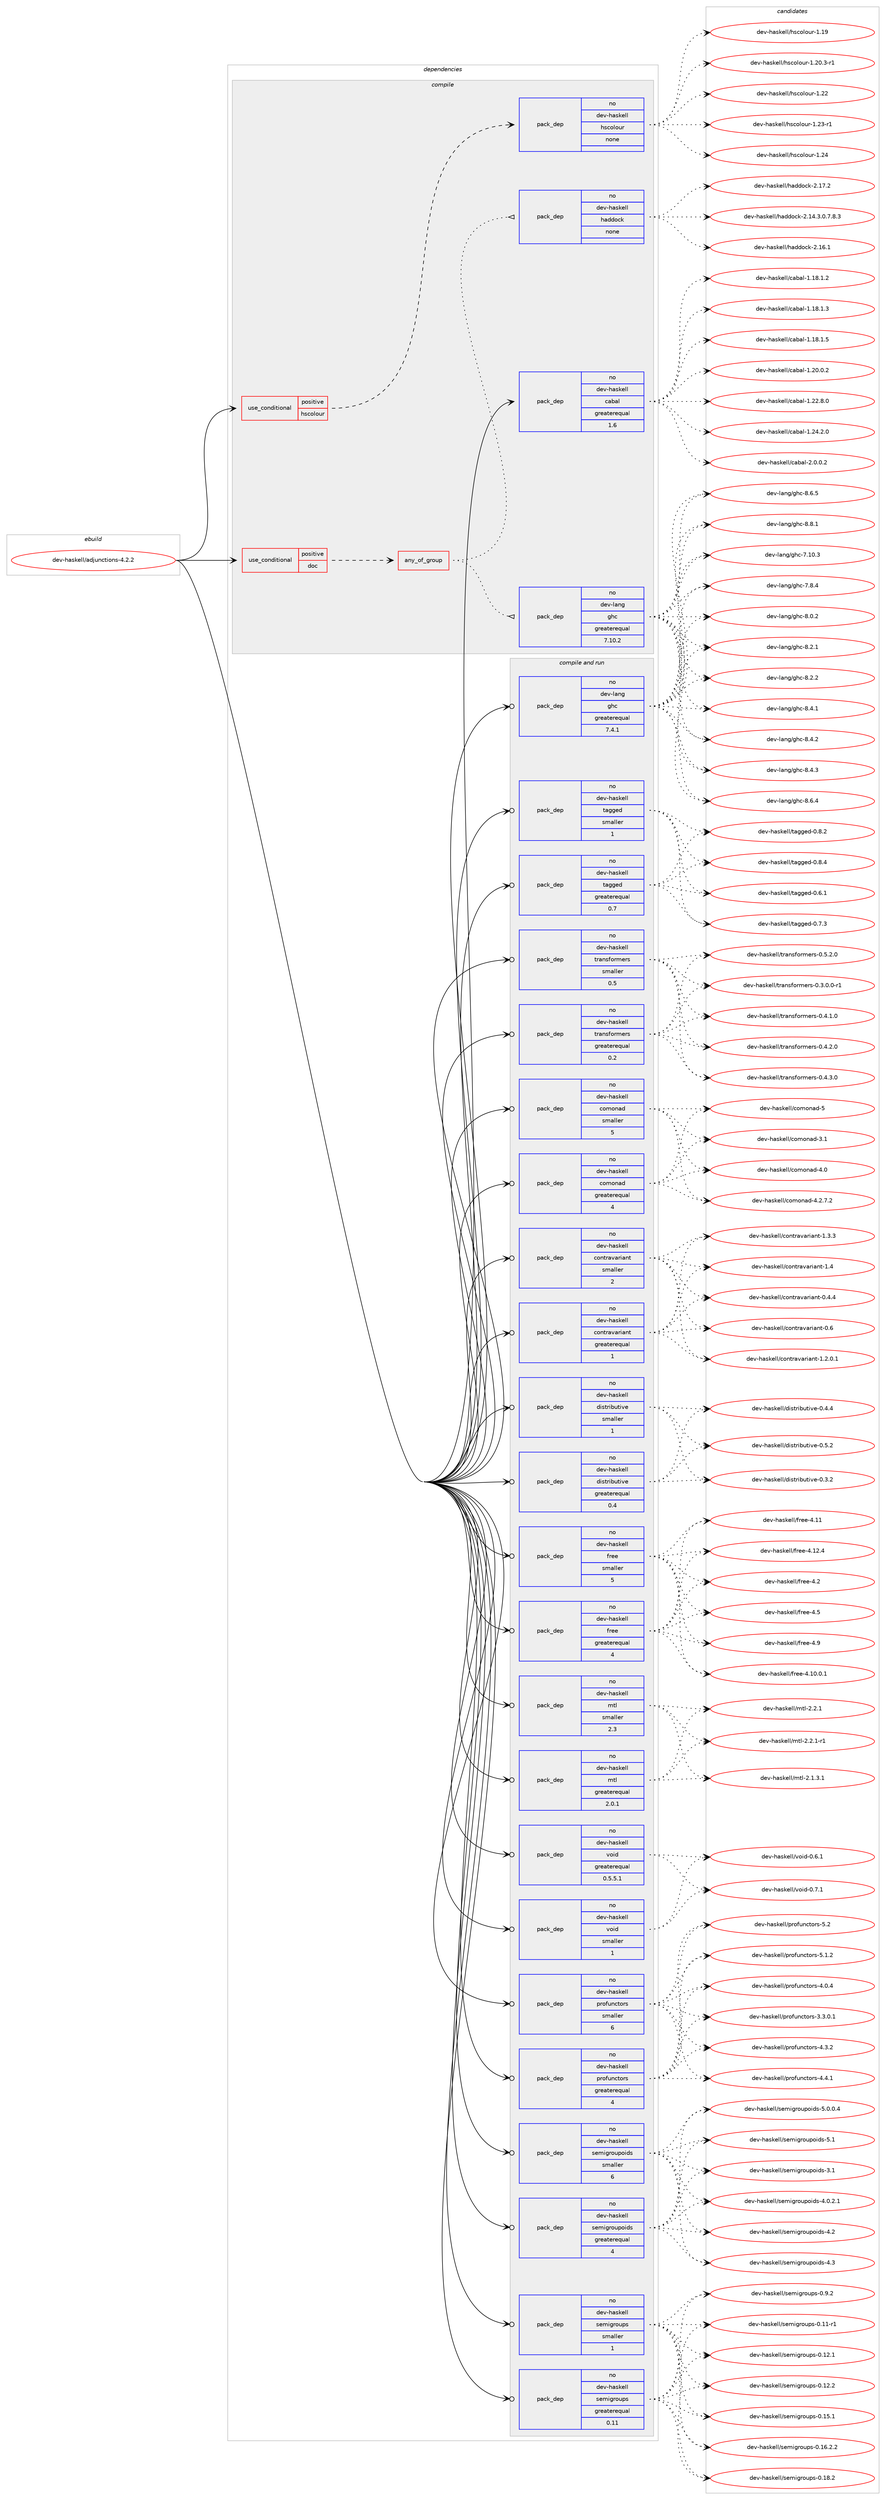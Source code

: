 digraph prolog {

# *************
# Graph options
# *************

newrank=true;
concentrate=true;
compound=true;
graph [rankdir=LR,fontname=Helvetica,fontsize=10,ranksep=1.5];#, ranksep=2.5, nodesep=0.2];
edge  [arrowhead=vee];
node  [fontname=Helvetica,fontsize=10];

# **********
# The ebuild
# **********

subgraph cluster_leftcol {
color=gray;
rank=same;
label=<<i>ebuild</i>>;
id [label="dev-haskell/adjunctions-4.2.2", color=red, width=4, href="../dev-haskell/adjunctions-4.2.2.svg"];
}

# ****************
# The dependencies
# ****************

subgraph cluster_midcol {
color=gray;
label=<<i>dependencies</i>>;
subgraph cluster_compile {
fillcolor="#eeeeee";
style=filled;
label=<<i>compile</i>>;
subgraph cond124630 {
dependency525596 [label=<<TABLE BORDER="0" CELLBORDER="1" CELLSPACING="0" CELLPADDING="4"><TR><TD ROWSPAN="3" CELLPADDING="10">use_conditional</TD></TR><TR><TD>positive</TD></TR><TR><TD>doc</TD></TR></TABLE>>, shape=none, color=red];
subgraph any9437 {
dependency525597 [label=<<TABLE BORDER="0" CELLBORDER="1" CELLSPACING="0" CELLPADDING="4"><TR><TD CELLPADDING="10">any_of_group</TD></TR></TABLE>>, shape=none, color=red];subgraph pack391172 {
dependency525598 [label=<<TABLE BORDER="0" CELLBORDER="1" CELLSPACING="0" CELLPADDING="4" WIDTH="220"><TR><TD ROWSPAN="6" CELLPADDING="30">pack_dep</TD></TR><TR><TD WIDTH="110">no</TD></TR><TR><TD>dev-haskell</TD></TR><TR><TD>haddock</TD></TR><TR><TD>none</TD></TR><TR><TD></TD></TR></TABLE>>, shape=none, color=blue];
}
dependency525597:e -> dependency525598:w [weight=20,style="dotted",arrowhead="oinv"];
subgraph pack391173 {
dependency525599 [label=<<TABLE BORDER="0" CELLBORDER="1" CELLSPACING="0" CELLPADDING="4" WIDTH="220"><TR><TD ROWSPAN="6" CELLPADDING="30">pack_dep</TD></TR><TR><TD WIDTH="110">no</TD></TR><TR><TD>dev-lang</TD></TR><TR><TD>ghc</TD></TR><TR><TD>greaterequal</TD></TR><TR><TD>7.10.2</TD></TR></TABLE>>, shape=none, color=blue];
}
dependency525597:e -> dependency525599:w [weight=20,style="dotted",arrowhead="oinv"];
}
dependency525596:e -> dependency525597:w [weight=20,style="dashed",arrowhead="vee"];
}
id:e -> dependency525596:w [weight=20,style="solid",arrowhead="vee"];
subgraph cond124631 {
dependency525600 [label=<<TABLE BORDER="0" CELLBORDER="1" CELLSPACING="0" CELLPADDING="4"><TR><TD ROWSPAN="3" CELLPADDING="10">use_conditional</TD></TR><TR><TD>positive</TD></TR><TR><TD>hscolour</TD></TR></TABLE>>, shape=none, color=red];
subgraph pack391174 {
dependency525601 [label=<<TABLE BORDER="0" CELLBORDER="1" CELLSPACING="0" CELLPADDING="4" WIDTH="220"><TR><TD ROWSPAN="6" CELLPADDING="30">pack_dep</TD></TR><TR><TD WIDTH="110">no</TD></TR><TR><TD>dev-haskell</TD></TR><TR><TD>hscolour</TD></TR><TR><TD>none</TD></TR><TR><TD></TD></TR></TABLE>>, shape=none, color=blue];
}
dependency525600:e -> dependency525601:w [weight=20,style="dashed",arrowhead="vee"];
}
id:e -> dependency525600:w [weight=20,style="solid",arrowhead="vee"];
subgraph pack391175 {
dependency525602 [label=<<TABLE BORDER="0" CELLBORDER="1" CELLSPACING="0" CELLPADDING="4" WIDTH="220"><TR><TD ROWSPAN="6" CELLPADDING="30">pack_dep</TD></TR><TR><TD WIDTH="110">no</TD></TR><TR><TD>dev-haskell</TD></TR><TR><TD>cabal</TD></TR><TR><TD>greaterequal</TD></TR><TR><TD>1.6</TD></TR></TABLE>>, shape=none, color=blue];
}
id:e -> dependency525602:w [weight=20,style="solid",arrowhead="vee"];
}
subgraph cluster_compileandrun {
fillcolor="#eeeeee";
style=filled;
label=<<i>compile and run</i>>;
subgraph pack391176 {
dependency525603 [label=<<TABLE BORDER="0" CELLBORDER="1" CELLSPACING="0" CELLPADDING="4" WIDTH="220"><TR><TD ROWSPAN="6" CELLPADDING="30">pack_dep</TD></TR><TR><TD WIDTH="110">no</TD></TR><TR><TD>dev-haskell</TD></TR><TR><TD>comonad</TD></TR><TR><TD>greaterequal</TD></TR><TR><TD>4</TD></TR></TABLE>>, shape=none, color=blue];
}
id:e -> dependency525603:w [weight=20,style="solid",arrowhead="odotvee"];
subgraph pack391177 {
dependency525604 [label=<<TABLE BORDER="0" CELLBORDER="1" CELLSPACING="0" CELLPADDING="4" WIDTH="220"><TR><TD ROWSPAN="6" CELLPADDING="30">pack_dep</TD></TR><TR><TD WIDTH="110">no</TD></TR><TR><TD>dev-haskell</TD></TR><TR><TD>comonad</TD></TR><TR><TD>smaller</TD></TR><TR><TD>5</TD></TR></TABLE>>, shape=none, color=blue];
}
id:e -> dependency525604:w [weight=20,style="solid",arrowhead="odotvee"];
subgraph pack391178 {
dependency525605 [label=<<TABLE BORDER="0" CELLBORDER="1" CELLSPACING="0" CELLPADDING="4" WIDTH="220"><TR><TD ROWSPAN="6" CELLPADDING="30">pack_dep</TD></TR><TR><TD WIDTH="110">no</TD></TR><TR><TD>dev-haskell</TD></TR><TR><TD>contravariant</TD></TR><TR><TD>greaterequal</TD></TR><TR><TD>1</TD></TR></TABLE>>, shape=none, color=blue];
}
id:e -> dependency525605:w [weight=20,style="solid",arrowhead="odotvee"];
subgraph pack391179 {
dependency525606 [label=<<TABLE BORDER="0" CELLBORDER="1" CELLSPACING="0" CELLPADDING="4" WIDTH="220"><TR><TD ROWSPAN="6" CELLPADDING="30">pack_dep</TD></TR><TR><TD WIDTH="110">no</TD></TR><TR><TD>dev-haskell</TD></TR><TR><TD>contravariant</TD></TR><TR><TD>smaller</TD></TR><TR><TD>2</TD></TR></TABLE>>, shape=none, color=blue];
}
id:e -> dependency525606:w [weight=20,style="solid",arrowhead="odotvee"];
subgraph pack391180 {
dependency525607 [label=<<TABLE BORDER="0" CELLBORDER="1" CELLSPACING="0" CELLPADDING="4" WIDTH="220"><TR><TD ROWSPAN="6" CELLPADDING="30">pack_dep</TD></TR><TR><TD WIDTH="110">no</TD></TR><TR><TD>dev-haskell</TD></TR><TR><TD>distributive</TD></TR><TR><TD>greaterequal</TD></TR><TR><TD>0.4</TD></TR></TABLE>>, shape=none, color=blue];
}
id:e -> dependency525607:w [weight=20,style="solid",arrowhead="odotvee"];
subgraph pack391181 {
dependency525608 [label=<<TABLE BORDER="0" CELLBORDER="1" CELLSPACING="0" CELLPADDING="4" WIDTH="220"><TR><TD ROWSPAN="6" CELLPADDING="30">pack_dep</TD></TR><TR><TD WIDTH="110">no</TD></TR><TR><TD>dev-haskell</TD></TR><TR><TD>distributive</TD></TR><TR><TD>smaller</TD></TR><TR><TD>1</TD></TR></TABLE>>, shape=none, color=blue];
}
id:e -> dependency525608:w [weight=20,style="solid",arrowhead="odotvee"];
subgraph pack391182 {
dependency525609 [label=<<TABLE BORDER="0" CELLBORDER="1" CELLSPACING="0" CELLPADDING="4" WIDTH="220"><TR><TD ROWSPAN="6" CELLPADDING="30">pack_dep</TD></TR><TR><TD WIDTH="110">no</TD></TR><TR><TD>dev-haskell</TD></TR><TR><TD>free</TD></TR><TR><TD>greaterequal</TD></TR><TR><TD>4</TD></TR></TABLE>>, shape=none, color=blue];
}
id:e -> dependency525609:w [weight=20,style="solid",arrowhead="odotvee"];
subgraph pack391183 {
dependency525610 [label=<<TABLE BORDER="0" CELLBORDER="1" CELLSPACING="0" CELLPADDING="4" WIDTH="220"><TR><TD ROWSPAN="6" CELLPADDING="30">pack_dep</TD></TR><TR><TD WIDTH="110">no</TD></TR><TR><TD>dev-haskell</TD></TR><TR><TD>free</TD></TR><TR><TD>smaller</TD></TR><TR><TD>5</TD></TR></TABLE>>, shape=none, color=blue];
}
id:e -> dependency525610:w [weight=20,style="solid",arrowhead="odotvee"];
subgraph pack391184 {
dependency525611 [label=<<TABLE BORDER="0" CELLBORDER="1" CELLSPACING="0" CELLPADDING="4" WIDTH="220"><TR><TD ROWSPAN="6" CELLPADDING="30">pack_dep</TD></TR><TR><TD WIDTH="110">no</TD></TR><TR><TD>dev-haskell</TD></TR><TR><TD>mtl</TD></TR><TR><TD>greaterequal</TD></TR><TR><TD>2.0.1</TD></TR></TABLE>>, shape=none, color=blue];
}
id:e -> dependency525611:w [weight=20,style="solid",arrowhead="odotvee"];
subgraph pack391185 {
dependency525612 [label=<<TABLE BORDER="0" CELLBORDER="1" CELLSPACING="0" CELLPADDING="4" WIDTH="220"><TR><TD ROWSPAN="6" CELLPADDING="30">pack_dep</TD></TR><TR><TD WIDTH="110">no</TD></TR><TR><TD>dev-haskell</TD></TR><TR><TD>mtl</TD></TR><TR><TD>smaller</TD></TR><TR><TD>2.3</TD></TR></TABLE>>, shape=none, color=blue];
}
id:e -> dependency525612:w [weight=20,style="solid",arrowhead="odotvee"];
subgraph pack391186 {
dependency525613 [label=<<TABLE BORDER="0" CELLBORDER="1" CELLSPACING="0" CELLPADDING="4" WIDTH="220"><TR><TD ROWSPAN="6" CELLPADDING="30">pack_dep</TD></TR><TR><TD WIDTH="110">no</TD></TR><TR><TD>dev-haskell</TD></TR><TR><TD>profunctors</TD></TR><TR><TD>greaterequal</TD></TR><TR><TD>4</TD></TR></TABLE>>, shape=none, color=blue];
}
id:e -> dependency525613:w [weight=20,style="solid",arrowhead="odotvee"];
subgraph pack391187 {
dependency525614 [label=<<TABLE BORDER="0" CELLBORDER="1" CELLSPACING="0" CELLPADDING="4" WIDTH="220"><TR><TD ROWSPAN="6" CELLPADDING="30">pack_dep</TD></TR><TR><TD WIDTH="110">no</TD></TR><TR><TD>dev-haskell</TD></TR><TR><TD>profunctors</TD></TR><TR><TD>smaller</TD></TR><TR><TD>6</TD></TR></TABLE>>, shape=none, color=blue];
}
id:e -> dependency525614:w [weight=20,style="solid",arrowhead="odotvee"];
subgraph pack391188 {
dependency525615 [label=<<TABLE BORDER="0" CELLBORDER="1" CELLSPACING="0" CELLPADDING="4" WIDTH="220"><TR><TD ROWSPAN="6" CELLPADDING="30">pack_dep</TD></TR><TR><TD WIDTH="110">no</TD></TR><TR><TD>dev-haskell</TD></TR><TR><TD>semigroupoids</TD></TR><TR><TD>greaterequal</TD></TR><TR><TD>4</TD></TR></TABLE>>, shape=none, color=blue];
}
id:e -> dependency525615:w [weight=20,style="solid",arrowhead="odotvee"];
subgraph pack391189 {
dependency525616 [label=<<TABLE BORDER="0" CELLBORDER="1" CELLSPACING="0" CELLPADDING="4" WIDTH="220"><TR><TD ROWSPAN="6" CELLPADDING="30">pack_dep</TD></TR><TR><TD WIDTH="110">no</TD></TR><TR><TD>dev-haskell</TD></TR><TR><TD>semigroupoids</TD></TR><TR><TD>smaller</TD></TR><TR><TD>6</TD></TR></TABLE>>, shape=none, color=blue];
}
id:e -> dependency525616:w [weight=20,style="solid",arrowhead="odotvee"];
subgraph pack391190 {
dependency525617 [label=<<TABLE BORDER="0" CELLBORDER="1" CELLSPACING="0" CELLPADDING="4" WIDTH="220"><TR><TD ROWSPAN="6" CELLPADDING="30">pack_dep</TD></TR><TR><TD WIDTH="110">no</TD></TR><TR><TD>dev-haskell</TD></TR><TR><TD>semigroups</TD></TR><TR><TD>greaterequal</TD></TR><TR><TD>0.11</TD></TR></TABLE>>, shape=none, color=blue];
}
id:e -> dependency525617:w [weight=20,style="solid",arrowhead="odotvee"];
subgraph pack391191 {
dependency525618 [label=<<TABLE BORDER="0" CELLBORDER="1" CELLSPACING="0" CELLPADDING="4" WIDTH="220"><TR><TD ROWSPAN="6" CELLPADDING="30">pack_dep</TD></TR><TR><TD WIDTH="110">no</TD></TR><TR><TD>dev-haskell</TD></TR><TR><TD>semigroups</TD></TR><TR><TD>smaller</TD></TR><TR><TD>1</TD></TR></TABLE>>, shape=none, color=blue];
}
id:e -> dependency525618:w [weight=20,style="solid",arrowhead="odotvee"];
subgraph pack391192 {
dependency525619 [label=<<TABLE BORDER="0" CELLBORDER="1" CELLSPACING="0" CELLPADDING="4" WIDTH="220"><TR><TD ROWSPAN="6" CELLPADDING="30">pack_dep</TD></TR><TR><TD WIDTH="110">no</TD></TR><TR><TD>dev-haskell</TD></TR><TR><TD>tagged</TD></TR><TR><TD>greaterequal</TD></TR><TR><TD>0.7</TD></TR></TABLE>>, shape=none, color=blue];
}
id:e -> dependency525619:w [weight=20,style="solid",arrowhead="odotvee"];
subgraph pack391193 {
dependency525620 [label=<<TABLE BORDER="0" CELLBORDER="1" CELLSPACING="0" CELLPADDING="4" WIDTH="220"><TR><TD ROWSPAN="6" CELLPADDING="30">pack_dep</TD></TR><TR><TD WIDTH="110">no</TD></TR><TR><TD>dev-haskell</TD></TR><TR><TD>tagged</TD></TR><TR><TD>smaller</TD></TR><TR><TD>1</TD></TR></TABLE>>, shape=none, color=blue];
}
id:e -> dependency525620:w [weight=20,style="solid",arrowhead="odotvee"];
subgraph pack391194 {
dependency525621 [label=<<TABLE BORDER="0" CELLBORDER="1" CELLSPACING="0" CELLPADDING="4" WIDTH="220"><TR><TD ROWSPAN="6" CELLPADDING="30">pack_dep</TD></TR><TR><TD WIDTH="110">no</TD></TR><TR><TD>dev-haskell</TD></TR><TR><TD>transformers</TD></TR><TR><TD>greaterequal</TD></TR><TR><TD>0.2</TD></TR></TABLE>>, shape=none, color=blue];
}
id:e -> dependency525621:w [weight=20,style="solid",arrowhead="odotvee"];
subgraph pack391195 {
dependency525622 [label=<<TABLE BORDER="0" CELLBORDER="1" CELLSPACING="0" CELLPADDING="4" WIDTH="220"><TR><TD ROWSPAN="6" CELLPADDING="30">pack_dep</TD></TR><TR><TD WIDTH="110">no</TD></TR><TR><TD>dev-haskell</TD></TR><TR><TD>transformers</TD></TR><TR><TD>smaller</TD></TR><TR><TD>0.5</TD></TR></TABLE>>, shape=none, color=blue];
}
id:e -> dependency525622:w [weight=20,style="solid",arrowhead="odotvee"];
subgraph pack391196 {
dependency525623 [label=<<TABLE BORDER="0" CELLBORDER="1" CELLSPACING="0" CELLPADDING="4" WIDTH="220"><TR><TD ROWSPAN="6" CELLPADDING="30">pack_dep</TD></TR><TR><TD WIDTH="110">no</TD></TR><TR><TD>dev-haskell</TD></TR><TR><TD>void</TD></TR><TR><TD>greaterequal</TD></TR><TR><TD>0.5.5.1</TD></TR></TABLE>>, shape=none, color=blue];
}
id:e -> dependency525623:w [weight=20,style="solid",arrowhead="odotvee"];
subgraph pack391197 {
dependency525624 [label=<<TABLE BORDER="0" CELLBORDER="1" CELLSPACING="0" CELLPADDING="4" WIDTH="220"><TR><TD ROWSPAN="6" CELLPADDING="30">pack_dep</TD></TR><TR><TD WIDTH="110">no</TD></TR><TR><TD>dev-haskell</TD></TR><TR><TD>void</TD></TR><TR><TD>smaller</TD></TR><TR><TD>1</TD></TR></TABLE>>, shape=none, color=blue];
}
id:e -> dependency525624:w [weight=20,style="solid",arrowhead="odotvee"];
subgraph pack391198 {
dependency525625 [label=<<TABLE BORDER="0" CELLBORDER="1" CELLSPACING="0" CELLPADDING="4" WIDTH="220"><TR><TD ROWSPAN="6" CELLPADDING="30">pack_dep</TD></TR><TR><TD WIDTH="110">no</TD></TR><TR><TD>dev-lang</TD></TR><TR><TD>ghc</TD></TR><TR><TD>greaterequal</TD></TR><TR><TD>7.4.1</TD></TR></TABLE>>, shape=none, color=blue];
}
id:e -> dependency525625:w [weight=20,style="solid",arrowhead="odotvee"];
}
subgraph cluster_run {
fillcolor="#eeeeee";
style=filled;
label=<<i>run</i>>;
}
}

# **************
# The candidates
# **************

subgraph cluster_choices {
rank=same;
color=gray;
label=<<i>candidates</i>>;

subgraph choice391172 {
color=black;
nodesep=1;
choice1001011184510497115107101108108471049710010011199107455046495246514648465546564651 [label="dev-haskell/haddock-2.14.3.0.7.8.3", color=red, width=4,href="../dev-haskell/haddock-2.14.3.0.7.8.3.svg"];
choice100101118451049711510710110810847104971001001119910745504649544649 [label="dev-haskell/haddock-2.16.1", color=red, width=4,href="../dev-haskell/haddock-2.16.1.svg"];
choice100101118451049711510710110810847104971001001119910745504649554650 [label="dev-haskell/haddock-2.17.2", color=red, width=4,href="../dev-haskell/haddock-2.17.2.svg"];
dependency525598:e -> choice1001011184510497115107101108108471049710010011199107455046495246514648465546564651:w [style=dotted,weight="100"];
dependency525598:e -> choice100101118451049711510710110810847104971001001119910745504649544649:w [style=dotted,weight="100"];
dependency525598:e -> choice100101118451049711510710110810847104971001001119910745504649554650:w [style=dotted,weight="100"];
}
subgraph choice391173 {
color=black;
nodesep=1;
choice1001011184510897110103471031049945554649484651 [label="dev-lang/ghc-7.10.3", color=red, width=4,href="../dev-lang/ghc-7.10.3.svg"];
choice10010111845108971101034710310499455546564652 [label="dev-lang/ghc-7.8.4", color=red, width=4,href="../dev-lang/ghc-7.8.4.svg"];
choice10010111845108971101034710310499455646484650 [label="dev-lang/ghc-8.0.2", color=red, width=4,href="../dev-lang/ghc-8.0.2.svg"];
choice10010111845108971101034710310499455646504649 [label="dev-lang/ghc-8.2.1", color=red, width=4,href="../dev-lang/ghc-8.2.1.svg"];
choice10010111845108971101034710310499455646504650 [label="dev-lang/ghc-8.2.2", color=red, width=4,href="../dev-lang/ghc-8.2.2.svg"];
choice10010111845108971101034710310499455646524649 [label="dev-lang/ghc-8.4.1", color=red, width=4,href="../dev-lang/ghc-8.4.1.svg"];
choice10010111845108971101034710310499455646524650 [label="dev-lang/ghc-8.4.2", color=red, width=4,href="../dev-lang/ghc-8.4.2.svg"];
choice10010111845108971101034710310499455646524651 [label="dev-lang/ghc-8.4.3", color=red, width=4,href="../dev-lang/ghc-8.4.3.svg"];
choice10010111845108971101034710310499455646544652 [label="dev-lang/ghc-8.6.4", color=red, width=4,href="../dev-lang/ghc-8.6.4.svg"];
choice10010111845108971101034710310499455646544653 [label="dev-lang/ghc-8.6.5", color=red, width=4,href="../dev-lang/ghc-8.6.5.svg"];
choice10010111845108971101034710310499455646564649 [label="dev-lang/ghc-8.8.1", color=red, width=4,href="../dev-lang/ghc-8.8.1.svg"];
dependency525599:e -> choice1001011184510897110103471031049945554649484651:w [style=dotted,weight="100"];
dependency525599:e -> choice10010111845108971101034710310499455546564652:w [style=dotted,weight="100"];
dependency525599:e -> choice10010111845108971101034710310499455646484650:w [style=dotted,weight="100"];
dependency525599:e -> choice10010111845108971101034710310499455646504649:w [style=dotted,weight="100"];
dependency525599:e -> choice10010111845108971101034710310499455646504650:w [style=dotted,weight="100"];
dependency525599:e -> choice10010111845108971101034710310499455646524649:w [style=dotted,weight="100"];
dependency525599:e -> choice10010111845108971101034710310499455646524650:w [style=dotted,weight="100"];
dependency525599:e -> choice10010111845108971101034710310499455646524651:w [style=dotted,weight="100"];
dependency525599:e -> choice10010111845108971101034710310499455646544652:w [style=dotted,weight="100"];
dependency525599:e -> choice10010111845108971101034710310499455646544653:w [style=dotted,weight="100"];
dependency525599:e -> choice10010111845108971101034710310499455646564649:w [style=dotted,weight="100"];
}
subgraph choice391174 {
color=black;
nodesep=1;
choice100101118451049711510710110810847104115991111081111171144549464957 [label="dev-haskell/hscolour-1.19", color=red, width=4,href="../dev-haskell/hscolour-1.19.svg"];
choice10010111845104971151071011081084710411599111108111117114454946504846514511449 [label="dev-haskell/hscolour-1.20.3-r1", color=red, width=4,href="../dev-haskell/hscolour-1.20.3-r1.svg"];
choice100101118451049711510710110810847104115991111081111171144549465050 [label="dev-haskell/hscolour-1.22", color=red, width=4,href="../dev-haskell/hscolour-1.22.svg"];
choice1001011184510497115107101108108471041159911110811111711445494650514511449 [label="dev-haskell/hscolour-1.23-r1", color=red, width=4,href="../dev-haskell/hscolour-1.23-r1.svg"];
choice100101118451049711510710110810847104115991111081111171144549465052 [label="dev-haskell/hscolour-1.24", color=red, width=4,href="../dev-haskell/hscolour-1.24.svg"];
dependency525601:e -> choice100101118451049711510710110810847104115991111081111171144549464957:w [style=dotted,weight="100"];
dependency525601:e -> choice10010111845104971151071011081084710411599111108111117114454946504846514511449:w [style=dotted,weight="100"];
dependency525601:e -> choice100101118451049711510710110810847104115991111081111171144549465050:w [style=dotted,weight="100"];
dependency525601:e -> choice1001011184510497115107101108108471041159911110811111711445494650514511449:w [style=dotted,weight="100"];
dependency525601:e -> choice100101118451049711510710110810847104115991111081111171144549465052:w [style=dotted,weight="100"];
}
subgraph choice391175 {
color=black;
nodesep=1;
choice10010111845104971151071011081084799979897108454946495646494650 [label="dev-haskell/cabal-1.18.1.2", color=red, width=4,href="../dev-haskell/cabal-1.18.1.2.svg"];
choice10010111845104971151071011081084799979897108454946495646494651 [label="dev-haskell/cabal-1.18.1.3", color=red, width=4,href="../dev-haskell/cabal-1.18.1.3.svg"];
choice10010111845104971151071011081084799979897108454946495646494653 [label="dev-haskell/cabal-1.18.1.5", color=red, width=4,href="../dev-haskell/cabal-1.18.1.5.svg"];
choice10010111845104971151071011081084799979897108454946504846484650 [label="dev-haskell/cabal-1.20.0.2", color=red, width=4,href="../dev-haskell/cabal-1.20.0.2.svg"];
choice10010111845104971151071011081084799979897108454946505046564648 [label="dev-haskell/cabal-1.22.8.0", color=red, width=4,href="../dev-haskell/cabal-1.22.8.0.svg"];
choice10010111845104971151071011081084799979897108454946505246504648 [label="dev-haskell/cabal-1.24.2.0", color=red, width=4,href="../dev-haskell/cabal-1.24.2.0.svg"];
choice100101118451049711510710110810847999798971084550464846484650 [label="dev-haskell/cabal-2.0.0.2", color=red, width=4,href="../dev-haskell/cabal-2.0.0.2.svg"];
dependency525602:e -> choice10010111845104971151071011081084799979897108454946495646494650:w [style=dotted,weight="100"];
dependency525602:e -> choice10010111845104971151071011081084799979897108454946495646494651:w [style=dotted,weight="100"];
dependency525602:e -> choice10010111845104971151071011081084799979897108454946495646494653:w [style=dotted,weight="100"];
dependency525602:e -> choice10010111845104971151071011081084799979897108454946504846484650:w [style=dotted,weight="100"];
dependency525602:e -> choice10010111845104971151071011081084799979897108454946505046564648:w [style=dotted,weight="100"];
dependency525602:e -> choice10010111845104971151071011081084799979897108454946505246504648:w [style=dotted,weight="100"];
dependency525602:e -> choice100101118451049711510710110810847999798971084550464846484650:w [style=dotted,weight="100"];
}
subgraph choice391176 {
color=black;
nodesep=1;
choice100101118451049711510710110810847991111091111109710045514649 [label="dev-haskell/comonad-3.1", color=red, width=4,href="../dev-haskell/comonad-3.1.svg"];
choice100101118451049711510710110810847991111091111109710045524648 [label="dev-haskell/comonad-4.0", color=red, width=4,href="../dev-haskell/comonad-4.0.svg"];
choice10010111845104971151071011081084799111109111110971004552465046554650 [label="dev-haskell/comonad-4.2.7.2", color=red, width=4,href="../dev-haskell/comonad-4.2.7.2.svg"];
choice10010111845104971151071011081084799111109111110971004553 [label="dev-haskell/comonad-5", color=red, width=4,href="../dev-haskell/comonad-5.svg"];
dependency525603:e -> choice100101118451049711510710110810847991111091111109710045514649:w [style=dotted,weight="100"];
dependency525603:e -> choice100101118451049711510710110810847991111091111109710045524648:w [style=dotted,weight="100"];
dependency525603:e -> choice10010111845104971151071011081084799111109111110971004552465046554650:w [style=dotted,weight="100"];
dependency525603:e -> choice10010111845104971151071011081084799111109111110971004553:w [style=dotted,weight="100"];
}
subgraph choice391177 {
color=black;
nodesep=1;
choice100101118451049711510710110810847991111091111109710045514649 [label="dev-haskell/comonad-3.1", color=red, width=4,href="../dev-haskell/comonad-3.1.svg"];
choice100101118451049711510710110810847991111091111109710045524648 [label="dev-haskell/comonad-4.0", color=red, width=4,href="../dev-haskell/comonad-4.0.svg"];
choice10010111845104971151071011081084799111109111110971004552465046554650 [label="dev-haskell/comonad-4.2.7.2", color=red, width=4,href="../dev-haskell/comonad-4.2.7.2.svg"];
choice10010111845104971151071011081084799111109111110971004553 [label="dev-haskell/comonad-5", color=red, width=4,href="../dev-haskell/comonad-5.svg"];
dependency525604:e -> choice100101118451049711510710110810847991111091111109710045514649:w [style=dotted,weight="100"];
dependency525604:e -> choice100101118451049711510710110810847991111091111109710045524648:w [style=dotted,weight="100"];
dependency525604:e -> choice10010111845104971151071011081084799111109111110971004552465046554650:w [style=dotted,weight="100"];
dependency525604:e -> choice10010111845104971151071011081084799111109111110971004553:w [style=dotted,weight="100"];
}
subgraph choice391178 {
color=black;
nodesep=1;
choice10010111845104971151071011081084799111110116114971189711410597110116454846524652 [label="dev-haskell/contravariant-0.4.4", color=red, width=4,href="../dev-haskell/contravariant-0.4.4.svg"];
choice1001011184510497115107101108108479911111011611497118971141059711011645484654 [label="dev-haskell/contravariant-0.6", color=red, width=4,href="../dev-haskell/contravariant-0.6.svg"];
choice100101118451049711510710110810847991111101161149711897114105971101164549465046484649 [label="dev-haskell/contravariant-1.2.0.1", color=red, width=4,href="../dev-haskell/contravariant-1.2.0.1.svg"];
choice10010111845104971151071011081084799111110116114971189711410597110116454946514651 [label="dev-haskell/contravariant-1.3.3", color=red, width=4,href="../dev-haskell/contravariant-1.3.3.svg"];
choice1001011184510497115107101108108479911111011611497118971141059711011645494652 [label="dev-haskell/contravariant-1.4", color=red, width=4,href="../dev-haskell/contravariant-1.4.svg"];
dependency525605:e -> choice10010111845104971151071011081084799111110116114971189711410597110116454846524652:w [style=dotted,weight="100"];
dependency525605:e -> choice1001011184510497115107101108108479911111011611497118971141059711011645484654:w [style=dotted,weight="100"];
dependency525605:e -> choice100101118451049711510710110810847991111101161149711897114105971101164549465046484649:w [style=dotted,weight="100"];
dependency525605:e -> choice10010111845104971151071011081084799111110116114971189711410597110116454946514651:w [style=dotted,weight="100"];
dependency525605:e -> choice1001011184510497115107101108108479911111011611497118971141059711011645494652:w [style=dotted,weight="100"];
}
subgraph choice391179 {
color=black;
nodesep=1;
choice10010111845104971151071011081084799111110116114971189711410597110116454846524652 [label="dev-haskell/contravariant-0.4.4", color=red, width=4,href="../dev-haskell/contravariant-0.4.4.svg"];
choice1001011184510497115107101108108479911111011611497118971141059711011645484654 [label="dev-haskell/contravariant-0.6", color=red, width=4,href="../dev-haskell/contravariant-0.6.svg"];
choice100101118451049711510710110810847991111101161149711897114105971101164549465046484649 [label="dev-haskell/contravariant-1.2.0.1", color=red, width=4,href="../dev-haskell/contravariant-1.2.0.1.svg"];
choice10010111845104971151071011081084799111110116114971189711410597110116454946514651 [label="dev-haskell/contravariant-1.3.3", color=red, width=4,href="../dev-haskell/contravariant-1.3.3.svg"];
choice1001011184510497115107101108108479911111011611497118971141059711011645494652 [label="dev-haskell/contravariant-1.4", color=red, width=4,href="../dev-haskell/contravariant-1.4.svg"];
dependency525606:e -> choice10010111845104971151071011081084799111110116114971189711410597110116454846524652:w [style=dotted,weight="100"];
dependency525606:e -> choice1001011184510497115107101108108479911111011611497118971141059711011645484654:w [style=dotted,weight="100"];
dependency525606:e -> choice100101118451049711510710110810847991111101161149711897114105971101164549465046484649:w [style=dotted,weight="100"];
dependency525606:e -> choice10010111845104971151071011081084799111110116114971189711410597110116454946514651:w [style=dotted,weight="100"];
dependency525606:e -> choice1001011184510497115107101108108479911111011611497118971141059711011645494652:w [style=dotted,weight="100"];
}
subgraph choice391180 {
color=black;
nodesep=1;
choice10010111845104971151071011081084710010511511611410598117116105118101454846514650 [label="dev-haskell/distributive-0.3.2", color=red, width=4,href="../dev-haskell/distributive-0.3.2.svg"];
choice10010111845104971151071011081084710010511511611410598117116105118101454846524652 [label="dev-haskell/distributive-0.4.4", color=red, width=4,href="../dev-haskell/distributive-0.4.4.svg"];
choice10010111845104971151071011081084710010511511611410598117116105118101454846534650 [label="dev-haskell/distributive-0.5.2", color=red, width=4,href="../dev-haskell/distributive-0.5.2.svg"];
dependency525607:e -> choice10010111845104971151071011081084710010511511611410598117116105118101454846514650:w [style=dotted,weight="100"];
dependency525607:e -> choice10010111845104971151071011081084710010511511611410598117116105118101454846524652:w [style=dotted,weight="100"];
dependency525607:e -> choice10010111845104971151071011081084710010511511611410598117116105118101454846534650:w [style=dotted,weight="100"];
}
subgraph choice391181 {
color=black;
nodesep=1;
choice10010111845104971151071011081084710010511511611410598117116105118101454846514650 [label="dev-haskell/distributive-0.3.2", color=red, width=4,href="../dev-haskell/distributive-0.3.2.svg"];
choice10010111845104971151071011081084710010511511611410598117116105118101454846524652 [label="dev-haskell/distributive-0.4.4", color=red, width=4,href="../dev-haskell/distributive-0.4.4.svg"];
choice10010111845104971151071011081084710010511511611410598117116105118101454846534650 [label="dev-haskell/distributive-0.5.2", color=red, width=4,href="../dev-haskell/distributive-0.5.2.svg"];
dependency525608:e -> choice10010111845104971151071011081084710010511511611410598117116105118101454846514650:w [style=dotted,weight="100"];
dependency525608:e -> choice10010111845104971151071011081084710010511511611410598117116105118101454846524652:w [style=dotted,weight="100"];
dependency525608:e -> choice10010111845104971151071011081084710010511511611410598117116105118101454846534650:w [style=dotted,weight="100"];
}
subgraph choice391182 {
color=black;
nodesep=1;
choice100101118451049711510710110810847102114101101455246494846484649 [label="dev-haskell/free-4.10.0.1", color=red, width=4,href="../dev-haskell/free-4.10.0.1.svg"];
choice1001011184510497115107101108108471021141011014552464949 [label="dev-haskell/free-4.11", color=red, width=4,href="../dev-haskell/free-4.11.svg"];
choice10010111845104971151071011081084710211410110145524649504652 [label="dev-haskell/free-4.12.4", color=red, width=4,href="../dev-haskell/free-4.12.4.svg"];
choice10010111845104971151071011081084710211410110145524650 [label="dev-haskell/free-4.2", color=red, width=4,href="../dev-haskell/free-4.2.svg"];
choice10010111845104971151071011081084710211410110145524653 [label="dev-haskell/free-4.5", color=red, width=4,href="../dev-haskell/free-4.5.svg"];
choice10010111845104971151071011081084710211410110145524657 [label="dev-haskell/free-4.9", color=red, width=4,href="../dev-haskell/free-4.9.svg"];
dependency525609:e -> choice100101118451049711510710110810847102114101101455246494846484649:w [style=dotted,weight="100"];
dependency525609:e -> choice1001011184510497115107101108108471021141011014552464949:w [style=dotted,weight="100"];
dependency525609:e -> choice10010111845104971151071011081084710211410110145524649504652:w [style=dotted,weight="100"];
dependency525609:e -> choice10010111845104971151071011081084710211410110145524650:w [style=dotted,weight="100"];
dependency525609:e -> choice10010111845104971151071011081084710211410110145524653:w [style=dotted,weight="100"];
dependency525609:e -> choice10010111845104971151071011081084710211410110145524657:w [style=dotted,weight="100"];
}
subgraph choice391183 {
color=black;
nodesep=1;
choice100101118451049711510710110810847102114101101455246494846484649 [label="dev-haskell/free-4.10.0.1", color=red, width=4,href="../dev-haskell/free-4.10.0.1.svg"];
choice1001011184510497115107101108108471021141011014552464949 [label="dev-haskell/free-4.11", color=red, width=4,href="../dev-haskell/free-4.11.svg"];
choice10010111845104971151071011081084710211410110145524649504652 [label="dev-haskell/free-4.12.4", color=red, width=4,href="../dev-haskell/free-4.12.4.svg"];
choice10010111845104971151071011081084710211410110145524650 [label="dev-haskell/free-4.2", color=red, width=4,href="../dev-haskell/free-4.2.svg"];
choice10010111845104971151071011081084710211410110145524653 [label="dev-haskell/free-4.5", color=red, width=4,href="../dev-haskell/free-4.5.svg"];
choice10010111845104971151071011081084710211410110145524657 [label="dev-haskell/free-4.9", color=red, width=4,href="../dev-haskell/free-4.9.svg"];
dependency525610:e -> choice100101118451049711510710110810847102114101101455246494846484649:w [style=dotted,weight="100"];
dependency525610:e -> choice1001011184510497115107101108108471021141011014552464949:w [style=dotted,weight="100"];
dependency525610:e -> choice10010111845104971151071011081084710211410110145524649504652:w [style=dotted,weight="100"];
dependency525610:e -> choice10010111845104971151071011081084710211410110145524650:w [style=dotted,weight="100"];
dependency525610:e -> choice10010111845104971151071011081084710211410110145524653:w [style=dotted,weight="100"];
dependency525610:e -> choice10010111845104971151071011081084710211410110145524657:w [style=dotted,weight="100"];
}
subgraph choice391184 {
color=black;
nodesep=1;
choice1001011184510497115107101108108471091161084550464946514649 [label="dev-haskell/mtl-2.1.3.1", color=red, width=4,href="../dev-haskell/mtl-2.1.3.1.svg"];
choice100101118451049711510710110810847109116108455046504649 [label="dev-haskell/mtl-2.2.1", color=red, width=4,href="../dev-haskell/mtl-2.2.1.svg"];
choice1001011184510497115107101108108471091161084550465046494511449 [label="dev-haskell/mtl-2.2.1-r1", color=red, width=4,href="../dev-haskell/mtl-2.2.1-r1.svg"];
dependency525611:e -> choice1001011184510497115107101108108471091161084550464946514649:w [style=dotted,weight="100"];
dependency525611:e -> choice100101118451049711510710110810847109116108455046504649:w [style=dotted,weight="100"];
dependency525611:e -> choice1001011184510497115107101108108471091161084550465046494511449:w [style=dotted,weight="100"];
}
subgraph choice391185 {
color=black;
nodesep=1;
choice1001011184510497115107101108108471091161084550464946514649 [label="dev-haskell/mtl-2.1.3.1", color=red, width=4,href="../dev-haskell/mtl-2.1.3.1.svg"];
choice100101118451049711510710110810847109116108455046504649 [label="dev-haskell/mtl-2.2.1", color=red, width=4,href="../dev-haskell/mtl-2.2.1.svg"];
choice1001011184510497115107101108108471091161084550465046494511449 [label="dev-haskell/mtl-2.2.1-r1", color=red, width=4,href="../dev-haskell/mtl-2.2.1-r1.svg"];
dependency525612:e -> choice1001011184510497115107101108108471091161084550464946514649:w [style=dotted,weight="100"];
dependency525612:e -> choice100101118451049711510710110810847109116108455046504649:w [style=dotted,weight="100"];
dependency525612:e -> choice1001011184510497115107101108108471091161084550465046494511449:w [style=dotted,weight="100"];
}
subgraph choice391186 {
color=black;
nodesep=1;
choice100101118451049711510710110810847112114111102117110991161111141154551465146484649 [label="dev-haskell/profunctors-3.3.0.1", color=red, width=4,href="../dev-haskell/profunctors-3.3.0.1.svg"];
choice10010111845104971151071011081084711211411110211711099116111114115455246484652 [label="dev-haskell/profunctors-4.0.4", color=red, width=4,href="../dev-haskell/profunctors-4.0.4.svg"];
choice10010111845104971151071011081084711211411110211711099116111114115455246514650 [label="dev-haskell/profunctors-4.3.2", color=red, width=4,href="../dev-haskell/profunctors-4.3.2.svg"];
choice10010111845104971151071011081084711211411110211711099116111114115455246524649 [label="dev-haskell/profunctors-4.4.1", color=red, width=4,href="../dev-haskell/profunctors-4.4.1.svg"];
choice10010111845104971151071011081084711211411110211711099116111114115455346494650 [label="dev-haskell/profunctors-5.1.2", color=red, width=4,href="../dev-haskell/profunctors-5.1.2.svg"];
choice1001011184510497115107101108108471121141111021171109911611111411545534650 [label="dev-haskell/profunctors-5.2", color=red, width=4,href="../dev-haskell/profunctors-5.2.svg"];
dependency525613:e -> choice100101118451049711510710110810847112114111102117110991161111141154551465146484649:w [style=dotted,weight="100"];
dependency525613:e -> choice10010111845104971151071011081084711211411110211711099116111114115455246484652:w [style=dotted,weight="100"];
dependency525613:e -> choice10010111845104971151071011081084711211411110211711099116111114115455246514650:w [style=dotted,weight="100"];
dependency525613:e -> choice10010111845104971151071011081084711211411110211711099116111114115455246524649:w [style=dotted,weight="100"];
dependency525613:e -> choice10010111845104971151071011081084711211411110211711099116111114115455346494650:w [style=dotted,weight="100"];
dependency525613:e -> choice1001011184510497115107101108108471121141111021171109911611111411545534650:w [style=dotted,weight="100"];
}
subgraph choice391187 {
color=black;
nodesep=1;
choice100101118451049711510710110810847112114111102117110991161111141154551465146484649 [label="dev-haskell/profunctors-3.3.0.1", color=red, width=4,href="../dev-haskell/profunctors-3.3.0.1.svg"];
choice10010111845104971151071011081084711211411110211711099116111114115455246484652 [label="dev-haskell/profunctors-4.0.4", color=red, width=4,href="../dev-haskell/profunctors-4.0.4.svg"];
choice10010111845104971151071011081084711211411110211711099116111114115455246514650 [label="dev-haskell/profunctors-4.3.2", color=red, width=4,href="../dev-haskell/profunctors-4.3.2.svg"];
choice10010111845104971151071011081084711211411110211711099116111114115455246524649 [label="dev-haskell/profunctors-4.4.1", color=red, width=4,href="../dev-haskell/profunctors-4.4.1.svg"];
choice10010111845104971151071011081084711211411110211711099116111114115455346494650 [label="dev-haskell/profunctors-5.1.2", color=red, width=4,href="../dev-haskell/profunctors-5.1.2.svg"];
choice1001011184510497115107101108108471121141111021171109911611111411545534650 [label="dev-haskell/profunctors-5.2", color=red, width=4,href="../dev-haskell/profunctors-5.2.svg"];
dependency525614:e -> choice100101118451049711510710110810847112114111102117110991161111141154551465146484649:w [style=dotted,weight="100"];
dependency525614:e -> choice10010111845104971151071011081084711211411110211711099116111114115455246484652:w [style=dotted,weight="100"];
dependency525614:e -> choice10010111845104971151071011081084711211411110211711099116111114115455246514650:w [style=dotted,weight="100"];
dependency525614:e -> choice10010111845104971151071011081084711211411110211711099116111114115455246524649:w [style=dotted,weight="100"];
dependency525614:e -> choice10010111845104971151071011081084711211411110211711099116111114115455346494650:w [style=dotted,weight="100"];
dependency525614:e -> choice1001011184510497115107101108108471121141111021171109911611111411545534650:w [style=dotted,weight="100"];
}
subgraph choice391188 {
color=black;
nodesep=1;
choice10010111845104971151071011081084711510110910510311411111711211110510011545514649 [label="dev-haskell/semigroupoids-3.1", color=red, width=4,href="../dev-haskell/semigroupoids-3.1.svg"];
choice1001011184510497115107101108108471151011091051031141111171121111051001154552464846504649 [label="dev-haskell/semigroupoids-4.0.2.1", color=red, width=4,href="../dev-haskell/semigroupoids-4.0.2.1.svg"];
choice10010111845104971151071011081084711510110910510311411111711211110510011545524650 [label="dev-haskell/semigroupoids-4.2", color=red, width=4,href="../dev-haskell/semigroupoids-4.2.svg"];
choice10010111845104971151071011081084711510110910510311411111711211110510011545524651 [label="dev-haskell/semigroupoids-4.3", color=red, width=4,href="../dev-haskell/semigroupoids-4.3.svg"];
choice1001011184510497115107101108108471151011091051031141111171121111051001154553464846484652 [label="dev-haskell/semigroupoids-5.0.0.4", color=red, width=4,href="../dev-haskell/semigroupoids-5.0.0.4.svg"];
choice10010111845104971151071011081084711510110910510311411111711211110510011545534649 [label="dev-haskell/semigroupoids-5.1", color=red, width=4,href="../dev-haskell/semigroupoids-5.1.svg"];
dependency525615:e -> choice10010111845104971151071011081084711510110910510311411111711211110510011545514649:w [style=dotted,weight="100"];
dependency525615:e -> choice1001011184510497115107101108108471151011091051031141111171121111051001154552464846504649:w [style=dotted,weight="100"];
dependency525615:e -> choice10010111845104971151071011081084711510110910510311411111711211110510011545524650:w [style=dotted,weight="100"];
dependency525615:e -> choice10010111845104971151071011081084711510110910510311411111711211110510011545524651:w [style=dotted,weight="100"];
dependency525615:e -> choice1001011184510497115107101108108471151011091051031141111171121111051001154553464846484652:w [style=dotted,weight="100"];
dependency525615:e -> choice10010111845104971151071011081084711510110910510311411111711211110510011545534649:w [style=dotted,weight="100"];
}
subgraph choice391189 {
color=black;
nodesep=1;
choice10010111845104971151071011081084711510110910510311411111711211110510011545514649 [label="dev-haskell/semigroupoids-3.1", color=red, width=4,href="../dev-haskell/semigroupoids-3.1.svg"];
choice1001011184510497115107101108108471151011091051031141111171121111051001154552464846504649 [label="dev-haskell/semigroupoids-4.0.2.1", color=red, width=4,href="../dev-haskell/semigroupoids-4.0.2.1.svg"];
choice10010111845104971151071011081084711510110910510311411111711211110510011545524650 [label="dev-haskell/semigroupoids-4.2", color=red, width=4,href="../dev-haskell/semigroupoids-4.2.svg"];
choice10010111845104971151071011081084711510110910510311411111711211110510011545524651 [label="dev-haskell/semigroupoids-4.3", color=red, width=4,href="../dev-haskell/semigroupoids-4.3.svg"];
choice1001011184510497115107101108108471151011091051031141111171121111051001154553464846484652 [label="dev-haskell/semigroupoids-5.0.0.4", color=red, width=4,href="../dev-haskell/semigroupoids-5.0.0.4.svg"];
choice10010111845104971151071011081084711510110910510311411111711211110510011545534649 [label="dev-haskell/semigroupoids-5.1", color=red, width=4,href="../dev-haskell/semigroupoids-5.1.svg"];
dependency525616:e -> choice10010111845104971151071011081084711510110910510311411111711211110510011545514649:w [style=dotted,weight="100"];
dependency525616:e -> choice1001011184510497115107101108108471151011091051031141111171121111051001154552464846504649:w [style=dotted,weight="100"];
dependency525616:e -> choice10010111845104971151071011081084711510110910510311411111711211110510011545524650:w [style=dotted,weight="100"];
dependency525616:e -> choice10010111845104971151071011081084711510110910510311411111711211110510011545524651:w [style=dotted,weight="100"];
dependency525616:e -> choice1001011184510497115107101108108471151011091051031141111171121111051001154553464846484652:w [style=dotted,weight="100"];
dependency525616:e -> choice10010111845104971151071011081084711510110910510311411111711211110510011545534649:w [style=dotted,weight="100"];
}
subgraph choice391190 {
color=black;
nodesep=1;
choice10010111845104971151071011081084711510110910510311411111711211545484649494511449 [label="dev-haskell/semigroups-0.11-r1", color=red, width=4,href="../dev-haskell/semigroups-0.11-r1.svg"];
choice10010111845104971151071011081084711510110910510311411111711211545484649504649 [label="dev-haskell/semigroups-0.12.1", color=red, width=4,href="../dev-haskell/semigroups-0.12.1.svg"];
choice10010111845104971151071011081084711510110910510311411111711211545484649504650 [label="dev-haskell/semigroups-0.12.2", color=red, width=4,href="../dev-haskell/semigroups-0.12.2.svg"];
choice10010111845104971151071011081084711510110910510311411111711211545484649534649 [label="dev-haskell/semigroups-0.15.1", color=red, width=4,href="../dev-haskell/semigroups-0.15.1.svg"];
choice100101118451049711510710110810847115101109105103114111117112115454846495446504650 [label="dev-haskell/semigroups-0.16.2.2", color=red, width=4,href="../dev-haskell/semigroups-0.16.2.2.svg"];
choice10010111845104971151071011081084711510110910510311411111711211545484649564650 [label="dev-haskell/semigroups-0.18.2", color=red, width=4,href="../dev-haskell/semigroups-0.18.2.svg"];
choice100101118451049711510710110810847115101109105103114111117112115454846574650 [label="dev-haskell/semigroups-0.9.2", color=red, width=4,href="../dev-haskell/semigroups-0.9.2.svg"];
dependency525617:e -> choice10010111845104971151071011081084711510110910510311411111711211545484649494511449:w [style=dotted,weight="100"];
dependency525617:e -> choice10010111845104971151071011081084711510110910510311411111711211545484649504649:w [style=dotted,weight="100"];
dependency525617:e -> choice10010111845104971151071011081084711510110910510311411111711211545484649504650:w [style=dotted,weight="100"];
dependency525617:e -> choice10010111845104971151071011081084711510110910510311411111711211545484649534649:w [style=dotted,weight="100"];
dependency525617:e -> choice100101118451049711510710110810847115101109105103114111117112115454846495446504650:w [style=dotted,weight="100"];
dependency525617:e -> choice10010111845104971151071011081084711510110910510311411111711211545484649564650:w [style=dotted,weight="100"];
dependency525617:e -> choice100101118451049711510710110810847115101109105103114111117112115454846574650:w [style=dotted,weight="100"];
}
subgraph choice391191 {
color=black;
nodesep=1;
choice10010111845104971151071011081084711510110910510311411111711211545484649494511449 [label="dev-haskell/semigroups-0.11-r1", color=red, width=4,href="../dev-haskell/semigroups-0.11-r1.svg"];
choice10010111845104971151071011081084711510110910510311411111711211545484649504649 [label="dev-haskell/semigroups-0.12.1", color=red, width=4,href="../dev-haskell/semigroups-0.12.1.svg"];
choice10010111845104971151071011081084711510110910510311411111711211545484649504650 [label="dev-haskell/semigroups-0.12.2", color=red, width=4,href="../dev-haskell/semigroups-0.12.2.svg"];
choice10010111845104971151071011081084711510110910510311411111711211545484649534649 [label="dev-haskell/semigroups-0.15.1", color=red, width=4,href="../dev-haskell/semigroups-0.15.1.svg"];
choice100101118451049711510710110810847115101109105103114111117112115454846495446504650 [label="dev-haskell/semigroups-0.16.2.2", color=red, width=4,href="../dev-haskell/semigroups-0.16.2.2.svg"];
choice10010111845104971151071011081084711510110910510311411111711211545484649564650 [label="dev-haskell/semigroups-0.18.2", color=red, width=4,href="../dev-haskell/semigroups-0.18.2.svg"];
choice100101118451049711510710110810847115101109105103114111117112115454846574650 [label="dev-haskell/semigroups-0.9.2", color=red, width=4,href="../dev-haskell/semigroups-0.9.2.svg"];
dependency525618:e -> choice10010111845104971151071011081084711510110910510311411111711211545484649494511449:w [style=dotted,weight="100"];
dependency525618:e -> choice10010111845104971151071011081084711510110910510311411111711211545484649504649:w [style=dotted,weight="100"];
dependency525618:e -> choice10010111845104971151071011081084711510110910510311411111711211545484649504650:w [style=dotted,weight="100"];
dependency525618:e -> choice10010111845104971151071011081084711510110910510311411111711211545484649534649:w [style=dotted,weight="100"];
dependency525618:e -> choice100101118451049711510710110810847115101109105103114111117112115454846495446504650:w [style=dotted,weight="100"];
dependency525618:e -> choice10010111845104971151071011081084711510110910510311411111711211545484649564650:w [style=dotted,weight="100"];
dependency525618:e -> choice100101118451049711510710110810847115101109105103114111117112115454846574650:w [style=dotted,weight="100"];
}
subgraph choice391192 {
color=black;
nodesep=1;
choice10010111845104971151071011081084711697103103101100454846544649 [label="dev-haskell/tagged-0.6.1", color=red, width=4,href="../dev-haskell/tagged-0.6.1.svg"];
choice10010111845104971151071011081084711697103103101100454846554651 [label="dev-haskell/tagged-0.7.3", color=red, width=4,href="../dev-haskell/tagged-0.7.3.svg"];
choice10010111845104971151071011081084711697103103101100454846564650 [label="dev-haskell/tagged-0.8.2", color=red, width=4,href="../dev-haskell/tagged-0.8.2.svg"];
choice10010111845104971151071011081084711697103103101100454846564652 [label="dev-haskell/tagged-0.8.4", color=red, width=4,href="../dev-haskell/tagged-0.8.4.svg"];
dependency525619:e -> choice10010111845104971151071011081084711697103103101100454846544649:w [style=dotted,weight="100"];
dependency525619:e -> choice10010111845104971151071011081084711697103103101100454846554651:w [style=dotted,weight="100"];
dependency525619:e -> choice10010111845104971151071011081084711697103103101100454846564650:w [style=dotted,weight="100"];
dependency525619:e -> choice10010111845104971151071011081084711697103103101100454846564652:w [style=dotted,weight="100"];
}
subgraph choice391193 {
color=black;
nodesep=1;
choice10010111845104971151071011081084711697103103101100454846544649 [label="dev-haskell/tagged-0.6.1", color=red, width=4,href="../dev-haskell/tagged-0.6.1.svg"];
choice10010111845104971151071011081084711697103103101100454846554651 [label="dev-haskell/tagged-0.7.3", color=red, width=4,href="../dev-haskell/tagged-0.7.3.svg"];
choice10010111845104971151071011081084711697103103101100454846564650 [label="dev-haskell/tagged-0.8.2", color=red, width=4,href="../dev-haskell/tagged-0.8.2.svg"];
choice10010111845104971151071011081084711697103103101100454846564652 [label="dev-haskell/tagged-0.8.4", color=red, width=4,href="../dev-haskell/tagged-0.8.4.svg"];
dependency525620:e -> choice10010111845104971151071011081084711697103103101100454846544649:w [style=dotted,weight="100"];
dependency525620:e -> choice10010111845104971151071011081084711697103103101100454846554651:w [style=dotted,weight="100"];
dependency525620:e -> choice10010111845104971151071011081084711697103103101100454846564650:w [style=dotted,weight="100"];
dependency525620:e -> choice10010111845104971151071011081084711697103103101100454846564652:w [style=dotted,weight="100"];
}
subgraph choice391194 {
color=black;
nodesep=1;
choice1001011184510497115107101108108471161149711011510211111410910111411545484651464846484511449 [label="dev-haskell/transformers-0.3.0.0-r1", color=red, width=4,href="../dev-haskell/transformers-0.3.0.0-r1.svg"];
choice100101118451049711510710110810847116114971101151021111141091011141154548465246494648 [label="dev-haskell/transformers-0.4.1.0", color=red, width=4,href="../dev-haskell/transformers-0.4.1.0.svg"];
choice100101118451049711510710110810847116114971101151021111141091011141154548465246504648 [label="dev-haskell/transformers-0.4.2.0", color=red, width=4,href="../dev-haskell/transformers-0.4.2.0.svg"];
choice100101118451049711510710110810847116114971101151021111141091011141154548465246514648 [label="dev-haskell/transformers-0.4.3.0", color=red, width=4,href="../dev-haskell/transformers-0.4.3.0.svg"];
choice100101118451049711510710110810847116114971101151021111141091011141154548465346504648 [label="dev-haskell/transformers-0.5.2.0", color=red, width=4,href="../dev-haskell/transformers-0.5.2.0.svg"];
dependency525621:e -> choice1001011184510497115107101108108471161149711011510211111410910111411545484651464846484511449:w [style=dotted,weight="100"];
dependency525621:e -> choice100101118451049711510710110810847116114971101151021111141091011141154548465246494648:w [style=dotted,weight="100"];
dependency525621:e -> choice100101118451049711510710110810847116114971101151021111141091011141154548465246504648:w [style=dotted,weight="100"];
dependency525621:e -> choice100101118451049711510710110810847116114971101151021111141091011141154548465246514648:w [style=dotted,weight="100"];
dependency525621:e -> choice100101118451049711510710110810847116114971101151021111141091011141154548465346504648:w [style=dotted,weight="100"];
}
subgraph choice391195 {
color=black;
nodesep=1;
choice1001011184510497115107101108108471161149711011510211111410910111411545484651464846484511449 [label="dev-haskell/transformers-0.3.0.0-r1", color=red, width=4,href="../dev-haskell/transformers-0.3.0.0-r1.svg"];
choice100101118451049711510710110810847116114971101151021111141091011141154548465246494648 [label="dev-haskell/transformers-0.4.1.0", color=red, width=4,href="../dev-haskell/transformers-0.4.1.0.svg"];
choice100101118451049711510710110810847116114971101151021111141091011141154548465246504648 [label="dev-haskell/transformers-0.4.2.0", color=red, width=4,href="../dev-haskell/transformers-0.4.2.0.svg"];
choice100101118451049711510710110810847116114971101151021111141091011141154548465246514648 [label="dev-haskell/transformers-0.4.3.0", color=red, width=4,href="../dev-haskell/transformers-0.4.3.0.svg"];
choice100101118451049711510710110810847116114971101151021111141091011141154548465346504648 [label="dev-haskell/transformers-0.5.2.0", color=red, width=4,href="../dev-haskell/transformers-0.5.2.0.svg"];
dependency525622:e -> choice1001011184510497115107101108108471161149711011510211111410910111411545484651464846484511449:w [style=dotted,weight="100"];
dependency525622:e -> choice100101118451049711510710110810847116114971101151021111141091011141154548465246494648:w [style=dotted,weight="100"];
dependency525622:e -> choice100101118451049711510710110810847116114971101151021111141091011141154548465246504648:w [style=dotted,weight="100"];
dependency525622:e -> choice100101118451049711510710110810847116114971101151021111141091011141154548465246514648:w [style=dotted,weight="100"];
dependency525622:e -> choice100101118451049711510710110810847116114971101151021111141091011141154548465346504648:w [style=dotted,weight="100"];
}
subgraph choice391196 {
color=black;
nodesep=1;
choice100101118451049711510710110810847118111105100454846544649 [label="dev-haskell/void-0.6.1", color=red, width=4,href="../dev-haskell/void-0.6.1.svg"];
choice100101118451049711510710110810847118111105100454846554649 [label="dev-haskell/void-0.7.1", color=red, width=4,href="../dev-haskell/void-0.7.1.svg"];
dependency525623:e -> choice100101118451049711510710110810847118111105100454846544649:w [style=dotted,weight="100"];
dependency525623:e -> choice100101118451049711510710110810847118111105100454846554649:w [style=dotted,weight="100"];
}
subgraph choice391197 {
color=black;
nodesep=1;
choice100101118451049711510710110810847118111105100454846544649 [label="dev-haskell/void-0.6.1", color=red, width=4,href="../dev-haskell/void-0.6.1.svg"];
choice100101118451049711510710110810847118111105100454846554649 [label="dev-haskell/void-0.7.1", color=red, width=4,href="../dev-haskell/void-0.7.1.svg"];
dependency525624:e -> choice100101118451049711510710110810847118111105100454846544649:w [style=dotted,weight="100"];
dependency525624:e -> choice100101118451049711510710110810847118111105100454846554649:w [style=dotted,weight="100"];
}
subgraph choice391198 {
color=black;
nodesep=1;
choice1001011184510897110103471031049945554649484651 [label="dev-lang/ghc-7.10.3", color=red, width=4,href="../dev-lang/ghc-7.10.3.svg"];
choice10010111845108971101034710310499455546564652 [label="dev-lang/ghc-7.8.4", color=red, width=4,href="../dev-lang/ghc-7.8.4.svg"];
choice10010111845108971101034710310499455646484650 [label="dev-lang/ghc-8.0.2", color=red, width=4,href="../dev-lang/ghc-8.0.2.svg"];
choice10010111845108971101034710310499455646504649 [label="dev-lang/ghc-8.2.1", color=red, width=4,href="../dev-lang/ghc-8.2.1.svg"];
choice10010111845108971101034710310499455646504650 [label="dev-lang/ghc-8.2.2", color=red, width=4,href="../dev-lang/ghc-8.2.2.svg"];
choice10010111845108971101034710310499455646524649 [label="dev-lang/ghc-8.4.1", color=red, width=4,href="../dev-lang/ghc-8.4.1.svg"];
choice10010111845108971101034710310499455646524650 [label="dev-lang/ghc-8.4.2", color=red, width=4,href="../dev-lang/ghc-8.4.2.svg"];
choice10010111845108971101034710310499455646524651 [label="dev-lang/ghc-8.4.3", color=red, width=4,href="../dev-lang/ghc-8.4.3.svg"];
choice10010111845108971101034710310499455646544652 [label="dev-lang/ghc-8.6.4", color=red, width=4,href="../dev-lang/ghc-8.6.4.svg"];
choice10010111845108971101034710310499455646544653 [label="dev-lang/ghc-8.6.5", color=red, width=4,href="../dev-lang/ghc-8.6.5.svg"];
choice10010111845108971101034710310499455646564649 [label="dev-lang/ghc-8.8.1", color=red, width=4,href="../dev-lang/ghc-8.8.1.svg"];
dependency525625:e -> choice1001011184510897110103471031049945554649484651:w [style=dotted,weight="100"];
dependency525625:e -> choice10010111845108971101034710310499455546564652:w [style=dotted,weight="100"];
dependency525625:e -> choice10010111845108971101034710310499455646484650:w [style=dotted,weight="100"];
dependency525625:e -> choice10010111845108971101034710310499455646504649:w [style=dotted,weight="100"];
dependency525625:e -> choice10010111845108971101034710310499455646504650:w [style=dotted,weight="100"];
dependency525625:e -> choice10010111845108971101034710310499455646524649:w [style=dotted,weight="100"];
dependency525625:e -> choice10010111845108971101034710310499455646524650:w [style=dotted,weight="100"];
dependency525625:e -> choice10010111845108971101034710310499455646524651:w [style=dotted,weight="100"];
dependency525625:e -> choice10010111845108971101034710310499455646544652:w [style=dotted,weight="100"];
dependency525625:e -> choice10010111845108971101034710310499455646544653:w [style=dotted,weight="100"];
dependency525625:e -> choice10010111845108971101034710310499455646564649:w [style=dotted,weight="100"];
}
}

}
